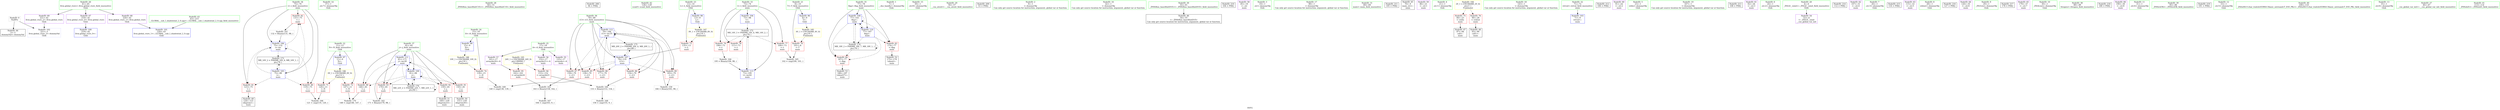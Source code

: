 digraph "SVFG" {
	label="SVFG";

	Node0x555b8c4f1870 [shape=record,color=grey,label="{NodeID: 0\nNullPtr}"];
	Node0x555b8c4f1870 -> Node0x555b8c508cc0[style=solid];
	Node0x555b8c4f1870 -> Node0x555b8c509660[style=solid];
	Node0x555b8c509160 [shape=record,color=blue,label="{NodeID: 97\n11\<--9\nN\<--\nGlob }"];
	Node0x555b8c509160 -> Node0x555b8c51ad10[style=dashed];
	Node0x555b8c4f2640 [shape=record,color=green,label="{NodeID: 14\n37\<--1\n.str.7\<--dummyObj\nGlob }"];
	Node0x555b8c509de0 [shape=record,color=blue,label="{NodeID: 111\n81\<--171\nj\<--inc28\nmain\n}"];
	Node0x555b8c509de0 -> Node0x555b8c50c330[style=dashed];
	Node0x555b8c509de0 -> Node0x555b8c50c400[style=dashed];
	Node0x555b8c509de0 -> Node0x555b8c50c4d0[style=dashed];
	Node0x555b8c509de0 -> Node0x555b8c50c5a0[style=dashed];
	Node0x555b8c509de0 -> Node0x555b8c509c40[style=dashed];
	Node0x555b8c509de0 -> Node0x555b8c509de0[style=dashed];
	Node0x555b8c509de0 -> Node0x555b8c517910[style=dashed];
	Node0x555b8c507de0 [shape=record,color=green,label="{NodeID: 28\n50\<--51\n_ZNSt8ios_base4InitC1Ev\<--_ZNSt8ios_base4InitC1Ev_field_insensitive\n}"];
	Node0x555b8c3009e0 [shape=record,color=black,label="{NodeID: 208\n94 = PHI()\n}"];
	Node0x555b8c508ac0 [shape=record,color=green,label="{NodeID: 42\n128\<--129\nscanf\<--scanf_field_insensitive\n}"];
	Node0x555b8c50a700 [shape=record,color=purple,label="{NodeID: 56\n152\<--17\narrayidx21\<--A\nmain\n}"];
	Node0x555b8c50a700 -> Node0x555b8c50c670[style=solid];
	Node0x555b8c50b2f0 [shape=record,color=red,label="{NodeID: 70\n101\<--8\n\<--T\nmain\n}"];
	Node0x555b8c50b2f0 -> Node0x555b8c5112b0[style=solid];
	Node0x555b8c5115b0 [shape=record,color=grey,label="{NodeID: 167\n164 = cmp(163, 9, )\n}"];
	Node0x555b8c50be50 [shape=record,color=red,label="{NodeID: 84\n187\<--77\n\<--flag\nmain\n}"];
	Node0x555b8c50be50 -> Node0x555b8c50a490[style=solid];
	Node0x555b8c4f0980 [shape=record,color=green,label="{NodeID: 1\n7\<--1\n__dso_handle\<--dummyObj\nGlob }"];
	Node0x555b8c509260 [shape=record,color=blue,label="{NodeID: 98\n13\<--9\nL\<--\nGlob }"];
	Node0x555b8c509260 -> Node0x555b8c51adf0[style=dashed];
	Node0x555b8c4f2710 [shape=record,color=green,label="{NodeID: 15\n39\<--1\n.str.8\<--dummyObj\nGlob }"];
	Node0x555b8c50cab0 [shape=record,color=yellow,style=double,label="{NodeID: 195\n24V_1 = ENCHI(MR_24V_0)\npts\{180000 \}\nFun[main]}"];
	Node0x555b8c50cab0 -> Node0x555b8c50c670[style=dashed];
	Node0x555b8c50cab0 -> Node0x555b8c50c740[style=dashed];
	Node0x555b8c509eb0 [shape=record,color=blue,label="{NodeID: 112\n79\<--184\ni13\<--inc35\nmain\n}"];
	Node0x555b8c509eb0 -> Node0x555b8c50bf20[style=dashed];
	Node0x555b8c509eb0 -> Node0x555b8c50bff0[style=dashed];
	Node0x555b8c509eb0 -> Node0x555b8c50c0c0[style=dashed];
	Node0x555b8c509eb0 -> Node0x555b8c50c190[style=dashed];
	Node0x555b8c509eb0 -> Node0x555b8c50c260[style=dashed];
	Node0x555b8c509eb0 -> Node0x555b8c509eb0[style=dashed];
	Node0x555b8c509eb0 -> Node0x555b8c517410[style=dashed];
	Node0x555b8c507ee0 [shape=record,color=green,label="{NodeID: 29\n56\<--57\n__cxa_atexit\<--__cxa_atexit_field_insensitive\n}"];
	Node0x555b8c524a20 [shape=record,color=black,label="{NodeID: 209\n53 = PHI()\n}"];
	Node0x555b8c508bc0 [shape=record,color=green,label="{NodeID: 43\n43\<--215\n_GLOBAL__sub_I_shadowind_2_0.cpp\<--_GLOBAL__sub_I_shadowind_2_0.cpp_field_insensitive\n}"];
	Node0x555b8c508bc0 -> Node0x555b8c509560[style=solid];
	Node0x555b8c50a7d0 [shape=record,color=purple,label="{NodeID: 57\n161\<--17\narrayidx24\<--A\nmain\n}"];
	Node0x555b8c50a7d0 -> Node0x555b8c50c740[style=solid];
	Node0x555b8c50b3c0 [shape=record,color=red,label="{NodeID: 71\n120\<--11\n\<--N\nmain\n}"];
	Node0x555b8c50b3c0 -> Node0x555b8c511430[style=solid];
	Node0x555b8c511730 [shape=record,color=grey,label="{NodeID: 168\n156 = cmp(155, 9, )\n}"];
	Node0x555b8c50bf20 [shape=record,color=red,label="{NodeID: 85\n138\<--79\n\<--i13\nmain\n}"];
	Node0x555b8c50bf20 -> Node0x555b8c5118b0[style=solid];
	Node0x555b8c4f32b0 [shape=record,color=green,label="{NodeID: 2\n9\<--1\n\<--dummyObj\nCan only get source location for instruction, argument, global var or function.}"];
	Node0x555b8c509360 [shape=record,color=blue,label="{NodeID: 99\n15\<--9\nH\<--\nGlob }"];
	Node0x555b8c509360 -> Node0x555b8c51aed0[style=dashed];
	Node0x555b8c4f27e0 [shape=record,color=green,label="{NodeID: 16\n42\<--1\n\<--dummyObj\nCan only get source location for instruction, argument, global var or function.}"];
	Node0x555b8c509f80 [shape=record,color=blue,label="{NodeID: 113\n73\<--195\nt\<--inc42\nmain\n}"];
	Node0x555b8c509f80 -> Node0x555b8c516510[style=dashed];
	Node0x555b8c507fe0 [shape=record,color=green,label="{NodeID: 30\n55\<--61\n_ZNSt8ios_base4InitD1Ev\<--_ZNSt8ios_base4InitD1Ev_field_insensitive\n}"];
	Node0x555b8c507fe0 -> Node0x555b8c508e90[style=solid];
	Node0x555b8c524b20 [shape=record,color=black,label="{NodeID: 210\n104 = PHI()\n}"];
	Node0x555b8c508cc0 [shape=record,color=black,label="{NodeID: 44\n2\<--3\ndummyVal\<--dummyVal\n}"];
	Node0x555b8c50a8a0 [shape=record,color=purple,label="{NodeID: 58\n85\<--19\n\<--.str\nmain\n}"];
	Node0x555b8c50b490 [shape=record,color=red,label="{NodeID: 72\n147\<--11\n\<--N\nmain\n}"];
	Node0x555b8c50b490 -> Node0x555b8c511a30[style=solid];
	Node0x555b8c5118b0 [shape=record,color=grey,label="{NodeID: 169\n140 = cmp(138, 139, )\n}"];
	Node0x555b8c50bff0 [shape=record,color=red,label="{NodeID: 86\n154\<--79\n\<--i13\nmain\n}"];
	Node0x555b8c50bff0 -> Node0x555b8c510b30[style=solid];
	Node0x555b8c4f2ed0 [shape=record,color=green,label="{NodeID: 3\n19\<--1\n.str\<--dummyObj\nGlob }"];
	Node0x555b8c509460 [shape=record,color=blue,label="{NodeID: 100\n219\<--42\nllvm.global_ctors_0\<--\nGlob }"];
	Node0x555b8c4f28b0 [shape=record,color=green,label="{NodeID: 17\n98\<--1\n\<--dummyObj\nCan only get source location for instruction, argument, global var or function.}"];
	Node0x555b8c5080e0 [shape=record,color=green,label="{NodeID: 31\n68\<--69\nmain\<--main_field_insensitive\n}"];
	Node0x555b8c524c80 [shape=record,color=black,label="{NodeID: 211\n105 = PHI()\n}"];
	Node0x555b8c508dc0 [shape=record,color=black,label="{NodeID: 45\n70\<--9\nmain_ret\<--\nmain\n}"];
	Node0x555b8c50a970 [shape=record,color=purple,label="{NodeID: 59\n86\<--21\n\<--.str.1\nmain\n}"];
	Node0x555b8c50b560 [shape=record,color=red,label="{NodeID: 73\n135\<--13\n\<--L\nmain\n}"];
	Node0x555b8c50b560 -> Node0x555b8c509aa0[style=solid];
	Node0x555b8c511a30 [shape=record,color=grey,label="{NodeID: 170\n148 = cmp(146, 147, )\n}"];
	Node0x555b8c50c0c0 [shape=record,color=red,label="{NodeID: 87\n158\<--79\n\<--i13\nmain\n}"];
	Node0x555b8c50c0c0 -> Node0x555b8c510fb0[style=solid];
	Node0x555b8c4f1cc0 [shape=record,color=green,label="{NodeID: 4\n21\<--1\n.str.1\<--dummyObj\nGlob }"];
	Node0x555b8c51a110 [shape=record,color=yellow,style=double,label="{NodeID: 184\n2V_1 = ENCHI(MR_2V_0)\npts\{1 \}\nFun[main]}"];
	Node0x555b8c51a110 -> Node0x555b8c50b700[style=dashed];
	Node0x555b8c51a110 -> Node0x555b8c50b7d0[style=dashed];
	Node0x555b8c509560 [shape=record,color=blue,label="{NodeID: 101\n220\<--43\nllvm.global_ctors_1\<--_GLOBAL__sub_I_shadowind_2_0.cpp\nGlob }"];
	Node0x555b8c5075a0 [shape=record,color=green,label="{NodeID: 18\n143\<--1\n\<--dummyObj\nCan only get source location for instruction, argument, global var or function.}"];
	Node0x555b8c5081e0 [shape=record,color=green,label="{NodeID: 32\n71\<--72\nretval\<--retval_field_insensitive\nmain\n}"];
	Node0x555b8c5081e0 -> Node0x555b8c509760[style=solid];
	Node0x555b8c524d80 [shape=record,color=black,label="{NodeID: 212\n106 = PHI()\n}"];
	Node0x555b8c508e90 [shape=record,color=black,label="{NodeID: 46\n54\<--55\n\<--_ZNSt8ios_base4InitD1Ev\nCan only get source location for instruction, argument, global var or function.}"];
	Node0x555b8c50aa40 [shape=record,color=purple,label="{NodeID: 60\n91\<--24\n\<--.str.2\nmain\n}"];
	Node0x555b8c50b630 [shape=record,color=red,label="{NodeID: 74\n139\<--15\n\<--H\nmain\n}"];
	Node0x555b8c50b630 -> Node0x555b8c5118b0[style=solid];
	Node0x555b8c50c190 [shape=record,color=red,label="{NodeID: 88\n177\<--79\n\<--i13\nmain\n}"];
	Node0x555b8c4f1d50 [shape=record,color=green,label="{NodeID: 5\n23\<--1\nstdin\<--dummyObj\nGlob }"];
	Node0x555b8c51ac30 [shape=record,color=yellow,style=double,label="{NodeID: 185\n4V_1 = ENCHI(MR_4V_0)\npts\{10 \}\nFun[main]}"];
	Node0x555b8c51ac30 -> Node0x555b8c50b2f0[style=dashed];
	Node0x555b8c509660 [shape=record,color=blue, style = dotted,label="{NodeID: 102\n221\<--3\nllvm.global_ctors_2\<--dummyVal\nGlob }"];
	Node0x555b8c507630 [shape=record,color=green,label="{NodeID: 19\n167\<--1\n\<--dummyObj\nCan only get source location for instruction, argument, global var or function.}"];
	Node0x555b8c5082b0 [shape=record,color=green,label="{NodeID: 33\n73\<--74\nt\<--t_field_insensitive\nmain\n}"];
	Node0x555b8c5082b0 -> Node0x555b8c50b8a0[style=solid];
	Node0x555b8c5082b0 -> Node0x555b8c50b970[style=solid];
	Node0x555b8c5082b0 -> Node0x555b8c50ba40[style=solid];
	Node0x555b8c5082b0 -> Node0x555b8c509830[style=solid];
	Node0x555b8c5082b0 -> Node0x555b8c509f80[style=solid];
	Node0x555b8c524e50 [shape=record,color=black,label="{NodeID: 213\n108 = PHI()\n}"];
	Node0x555b8c508f90 [shape=record,color=black,label="{NodeID: 47\n87\<--84\ncall\<--\nmain\n}"];
	Node0x555b8c50ab10 [shape=record,color=purple,label="{NodeID: 61\n92\<--26\n\<--.str.3\nmain\n}"];
	Node0x555b8c50b700 [shape=record,color=red,label="{NodeID: 75\n84\<--23\n\<--stdin\nmain\n}"];
	Node0x555b8c50b700 -> Node0x555b8c508f90[style=solid];
	Node0x555b8c516510 [shape=record,color=black,label="{NodeID: 172\nMR_14V_3 = PHI(MR_14V_4, MR_14V_2, )\npts\{74 \}\n}"];
	Node0x555b8c516510 -> Node0x555b8c50b8a0[style=dashed];
	Node0x555b8c516510 -> Node0x555b8c50b970[style=dashed];
	Node0x555b8c516510 -> Node0x555b8c50ba40[style=dashed];
	Node0x555b8c516510 -> Node0x555b8c509f80[style=dashed];
	Node0x555b8c50c260 [shape=record,color=red,label="{NodeID: 89\n183\<--79\n\<--i13\nmain\n}"];
	Node0x555b8c50c260 -> Node0x555b8c5109b0[style=solid];
	Node0x555b8c4f1a10 [shape=record,color=green,label="{NodeID: 6\n24\<--1\n.str.2\<--dummyObj\nGlob }"];
	Node0x555b8c51ad10 [shape=record,color=yellow,style=double,label="{NodeID: 186\n6V_1 = ENCHI(MR_6V_0)\npts\{12 \}\nFun[main]}"];
	Node0x555b8c51ad10 -> Node0x555b8c50b3c0[style=dashed];
	Node0x555b8c51ad10 -> Node0x555b8c50b490[style=dashed];
	Node0x555b8c509760 [shape=record,color=blue,label="{NodeID: 103\n71\<--9\nretval\<--\nmain\n}"];
	Node0x555b8c5076c0 [shape=record,color=green,label="{NodeID: 20\n4\<--6\n_ZStL8__ioinit\<--_ZStL8__ioinit_field_insensitive\nGlob }"];
	Node0x555b8c5076c0 -> Node0x555b8c50a560[style=solid];
	Node0x555b8c508380 [shape=record,color=green,label="{NodeID: 34\n75\<--76\ni\<--i_field_insensitive\nmain\n}"];
	Node0x555b8c508380 -> Node0x555b8c50bb10[style=solid];
	Node0x555b8c508380 -> Node0x555b8c50bbe0[style=solid];
	Node0x555b8c508380 -> Node0x555b8c50bcb0[style=solid];
	Node0x555b8c508380 -> Node0x555b8c509900[style=solid];
	Node0x555b8c508380 -> Node0x555b8c5099d0[style=solid];
	Node0x555b8c524f80 [shape=record,color=black,label="{NodeID: 214\n112 = PHI()\n}"];
	Node0x555b8c50a080 [shape=record,color=black,label="{NodeID: 48\n93\<--90\ncall1\<--\nmain\n}"];
	Node0x555b8c50abe0 [shape=record,color=purple,label="{NodeID: 62\n107\<--31\n\<--.str.4\nmain\n}"];
	Node0x555b8c5109b0 [shape=record,color=grey,label="{NodeID: 159\n184 = Binary(183, 98, )\n}"];
	Node0x555b8c5109b0 -> Node0x555b8c509eb0[style=solid];
	Node0x555b8c50b7d0 [shape=record,color=red,label="{NodeID: 76\n90\<--28\n\<--stdout\nmain\n}"];
	Node0x555b8c50b7d0 -> Node0x555b8c50a080[style=solid];
	Node0x555b8c516a10 [shape=record,color=black,label="{NodeID: 173\nMR_16V_2 = PHI(MR_16V_4, MR_16V_1, )\npts\{76 \}\n}"];
	Node0x555b8c516a10 -> Node0x555b8c509900[style=dashed];
	Node0x555b8c50c330 [shape=record,color=red,label="{NodeID: 90\n146\<--81\n\<--j\nmain\n}"];
	Node0x555b8c50c330 -> Node0x555b8c511a30[style=solid];
	Node0x555b8c4f1aa0 [shape=record,color=green,label="{NodeID: 7\n26\<--1\n.str.3\<--dummyObj\nGlob }"];
	Node0x555b8c51adf0 [shape=record,color=yellow,style=double,label="{NodeID: 187\n8V_1 = ENCHI(MR_8V_0)\npts\{14 \}\nFun[main]}"];
	Node0x555b8c51adf0 -> Node0x555b8c50b560[style=dashed];
	Node0x555b8c509830 [shape=record,color=blue,label="{NodeID: 104\n73\<--98\nt\<--\nmain\n}"];
	Node0x555b8c509830 -> Node0x555b8c516510[style=dashed];
	Node0x555b8c507750 [shape=record,color=green,label="{NodeID: 21\n8\<--10\nT\<--T_field_insensitive\nGlob }"];
	Node0x555b8c507750 -> Node0x555b8c50b2f0[style=solid];
	Node0x555b8c507750 -> Node0x555b8c509060[style=solid];
	Node0x555b8c508450 [shape=record,color=green,label="{NodeID: 35\n77\<--78\nflag\<--flag_field_insensitive\nmain\n}"];
	Node0x555b8c508450 -> Node0x555b8c50bd80[style=solid];
	Node0x555b8c508450 -> Node0x555b8c50be50[style=solid];
	Node0x555b8c508450 -> Node0x555b8c509b70[style=solid];
	Node0x555b8c508450 -> Node0x555b8c509d10[style=solid];
	Node0x555b8c525080 [shape=record,color=black,label="{NodeID: 215\n116 = PHI()\n}"];
	Node0x555b8c50a150 [shape=record,color=black,label="{NodeID: 49\n124\<--123\nidxprom\<--\nmain\n}"];
	Node0x555b8c50acb0 [shape=record,color=purple,label="{NodeID: 63\n115\<--33\n\<--.str.5\nmain\n}"];
	Node0x555b8c510b30 [shape=record,color=grey,label="{NodeID: 160\n155 = Binary(153, 154, )\n}"];
	Node0x555b8c510b30 -> Node0x555b8c511730[style=solid];
	Node0x555b8c50b8a0 [shape=record,color=red,label="{NodeID: 77\n100\<--73\n\<--t\nmain\n}"];
	Node0x555b8c50b8a0 -> Node0x555b8c5112b0[style=solid];
	Node0x555b8c516f10 [shape=record,color=black,label="{NodeID: 174\nMR_18V_2 = PHI(MR_18V_7, MR_18V_1, )\npts\{78 \}\n}"];
	Node0x555b8c516f10 -> Node0x555b8c50be50[style=dashed];
	Node0x555b8c516f10 -> Node0x555b8c509b70[style=dashed];
	Node0x555b8c516f10 -> Node0x555b8c516f10[style=dashed];
	Node0x555b8c50c400 [shape=record,color=red,label="{NodeID: 91\n150\<--81\n\<--j\nmain\n}"];
	Node0x555b8c50c400 -> Node0x555b8c50a220[style=solid];
	Node0x555b8c4f1b30 [shape=record,color=green,label="{NodeID: 8\n28\<--1\nstdout\<--dummyObj\nGlob }"];
	Node0x555b8c51aed0 [shape=record,color=yellow,style=double,label="{NodeID: 188\n10V_1 = ENCHI(MR_10V_0)\npts\{16 \}\nFun[main]}"];
	Node0x555b8c51aed0 -> Node0x555b8c50b630[style=dashed];
	Node0x555b8c509900 [shape=record,color=blue,label="{NodeID: 105\n75\<--98\ni\<--\nmain\n}"];
	Node0x555b8c509900 -> Node0x555b8c50bb10[style=dashed];
	Node0x555b8c509900 -> Node0x555b8c50bbe0[style=dashed];
	Node0x555b8c509900 -> Node0x555b8c50bcb0[style=dashed];
	Node0x555b8c509900 -> Node0x555b8c5099d0[style=dashed];
	Node0x555b8c509900 -> Node0x555b8c516a10[style=dashed];
	Node0x555b8c5077e0 [shape=record,color=green,label="{NodeID: 22\n11\<--12\nN\<--N_field_insensitive\nGlob }"];
	Node0x555b8c5077e0 -> Node0x555b8c50b3c0[style=solid];
	Node0x555b8c5077e0 -> Node0x555b8c50b490[style=solid];
	Node0x555b8c5077e0 -> Node0x555b8c509160[style=solid];
	Node0x555b8c508520 [shape=record,color=green,label="{NodeID: 36\n79\<--80\ni13\<--i13_field_insensitive\nmain\n}"];
	Node0x555b8c508520 -> Node0x555b8c50bf20[style=solid];
	Node0x555b8c508520 -> Node0x555b8c50bff0[style=solid];
	Node0x555b8c508520 -> Node0x555b8c50c0c0[style=solid];
	Node0x555b8c508520 -> Node0x555b8c50c190[style=solid];
	Node0x555b8c508520 -> Node0x555b8c50c260[style=solid];
	Node0x555b8c508520 -> Node0x555b8c509aa0[style=solid];
	Node0x555b8c508520 -> Node0x555b8c509eb0[style=solid];
	Node0x555b8c525150 [shape=record,color=black,label="{NodeID: 216\n127 = PHI()\n}"];
	Node0x555b8c50a220 [shape=record,color=black,label="{NodeID: 50\n151\<--150\nidxprom20\<--\nmain\n}"];
	Node0x555b8c50ad80 [shape=record,color=purple,label="{NodeID: 64\n126\<--35\n\<--.str.6\nmain\n}"];
	Node0x555b8c510cb0 [shape=record,color=grey,label="{NodeID: 161\n132 = Binary(131, 98, )\n}"];
	Node0x555b8c510cb0 -> Node0x555b8c5099d0[style=solid];
	Node0x555b8c50b970 [shape=record,color=red,label="{NodeID: 78\n111\<--73\n\<--t\nmain\n}"];
	Node0x555b8c517410 [shape=record,color=black,label="{NodeID: 175\nMR_20V_2 = PHI(MR_20V_4, MR_20V_1, )\npts\{80 \}\n}"];
	Node0x555b8c517410 -> Node0x555b8c509aa0[style=dashed];
	Node0x555b8c50c4d0 [shape=record,color=red,label="{NodeID: 92\n159\<--81\n\<--j\nmain\n}"];
	Node0x555b8c50c4d0 -> Node0x555b8c50a2f0[style=solid];
	Node0x555b8c4f1fc0 [shape=record,color=green,label="{NodeID: 9\n29\<--1\n_ZSt3cin\<--dummyObj\nGlob }"];
	Node0x555b8c5099d0 [shape=record,color=blue,label="{NodeID: 106\n75\<--132\ni\<--inc\nmain\n}"];
	Node0x555b8c5099d0 -> Node0x555b8c50bb10[style=dashed];
	Node0x555b8c5099d0 -> Node0x555b8c50bbe0[style=dashed];
	Node0x555b8c5099d0 -> Node0x555b8c50bcb0[style=dashed];
	Node0x555b8c5099d0 -> Node0x555b8c5099d0[style=dashed];
	Node0x555b8c5099d0 -> Node0x555b8c516a10[style=dashed];
	Node0x555b8c5078e0 [shape=record,color=green,label="{NodeID: 23\n13\<--14\nL\<--L_field_insensitive\nGlob }"];
	Node0x555b8c5078e0 -> Node0x555b8c50b560[style=solid];
	Node0x555b8c5078e0 -> Node0x555b8c509260[style=solid];
	Node0x555b8c5085f0 [shape=record,color=green,label="{NodeID: 37\n81\<--82\nj\<--j_field_insensitive\nmain\n}"];
	Node0x555b8c5085f0 -> Node0x555b8c50c330[style=solid];
	Node0x555b8c5085f0 -> Node0x555b8c50c400[style=solid];
	Node0x555b8c5085f0 -> Node0x555b8c50c4d0[style=solid];
	Node0x555b8c5085f0 -> Node0x555b8c50c5a0[style=solid];
	Node0x555b8c5085f0 -> Node0x555b8c509c40[style=solid];
	Node0x555b8c5085f0 -> Node0x555b8c509de0[style=solid];
	Node0x555b8c525220 [shape=record,color=black,label="{NodeID: 217\n178 = PHI()\n}"];
	Node0x555b8c50a2f0 [shape=record,color=black,label="{NodeID: 51\n160\<--159\nidxprom23\<--\nmain\n}"];
	Node0x555b8c50ae50 [shape=record,color=purple,label="{NodeID: 65\n179\<--37\n\<--.str.7\nmain\n}"];
	Node0x555b8c510e30 [shape=record,color=grey,label="{NodeID: 162\n171 = Binary(170, 98, )\n}"];
	Node0x555b8c510e30 -> Node0x555b8c509de0[style=solid];
	Node0x555b8c50ba40 [shape=record,color=red,label="{NodeID: 79\n194\<--73\n\<--t\nmain\n}"];
	Node0x555b8c50ba40 -> Node0x555b8c511130[style=solid];
	Node0x555b8c517910 [shape=record,color=black,label="{NodeID: 176\nMR_22V_2 = PHI(MR_22V_7, MR_22V_1, )\npts\{82 \}\n}"];
	Node0x555b8c517910 -> Node0x555b8c509c40[style=dashed];
	Node0x555b8c517910 -> Node0x555b8c517910[style=dashed];
	Node0x555b8c50c5a0 [shape=record,color=red,label="{NodeID: 93\n170\<--81\n\<--j\nmain\n}"];
	Node0x555b8c50c5a0 -> Node0x555b8c510e30[style=solid];
	Node0x555b8c4f2090 [shape=record,color=green,label="{NodeID: 10\n30\<--1\n_ZSt4cout\<--dummyObj\nGlob }"];
	Node0x555b8c509aa0 [shape=record,color=blue,label="{NodeID: 107\n79\<--135\ni13\<--\nmain\n}"];
	Node0x555b8c509aa0 -> Node0x555b8c50bf20[style=dashed];
	Node0x555b8c509aa0 -> Node0x555b8c50bff0[style=dashed];
	Node0x555b8c509aa0 -> Node0x555b8c50c0c0[style=dashed];
	Node0x555b8c509aa0 -> Node0x555b8c50c190[style=dashed];
	Node0x555b8c509aa0 -> Node0x555b8c50c260[style=dashed];
	Node0x555b8c509aa0 -> Node0x555b8c509eb0[style=dashed];
	Node0x555b8c509aa0 -> Node0x555b8c517410[style=dashed];
	Node0x555b8c5079e0 [shape=record,color=green,label="{NodeID: 24\n15\<--16\nH\<--H_field_insensitive\nGlob }"];
	Node0x555b8c5079e0 -> Node0x555b8c50b630[style=solid];
	Node0x555b8c5079e0 -> Node0x555b8c509360[style=solid];
	Node0x555b8c5086c0 [shape=record,color=green,label="{NodeID: 38\n88\<--89\nfreopen\<--freopen_field_insensitive\n}"];
	Node0x555b8c525380 [shape=record,color=black,label="{NodeID: 218\n180 = PHI()\n}"];
	Node0x555b8c50a3c0 [shape=record,color=black,label="{NodeID: 52\n175\<--174\ntobool\<--\nmain\n}"];
	Node0x555b8c50af20 [shape=record,color=purple,label="{NodeID: 66\n190\<--39\n\<--.str.8\nmain\n}"];
	Node0x555b8c510fb0 [shape=record,color=grey,label="{NodeID: 163\n163 = Binary(158, 162, )\n}"];
	Node0x555b8c510fb0 -> Node0x555b8c5115b0[style=solid];
	Node0x555b8c50bb10 [shape=record,color=red,label="{NodeID: 80\n119\<--75\n\<--i\nmain\n}"];
	Node0x555b8c50bb10 -> Node0x555b8c511430[style=solid];
	Node0x555b8c50c670 [shape=record,color=red,label="{NodeID: 94\n153\<--152\n\<--arrayidx21\nmain\n}"];
	Node0x555b8c50c670 -> Node0x555b8c510b30[style=solid];
	Node0x555b8c4f3010 [shape=record,color=green,label="{NodeID: 11\n31\<--1\n.str.4\<--dummyObj\nGlob }"];
	Node0x555b8c509b70 [shape=record,color=blue,label="{NodeID: 108\n77\<--143\nflag\<--\nmain\n}"];
	Node0x555b8c509b70 -> Node0x555b8c50bd80[style=dashed];
	Node0x555b8c509b70 -> Node0x555b8c50be50[style=dashed];
	Node0x555b8c509b70 -> Node0x555b8c509b70[style=dashed];
	Node0x555b8c509b70 -> Node0x555b8c509d10[style=dashed];
	Node0x555b8c509b70 -> Node0x555b8c516f10[style=dashed];
	Node0x555b8c507ae0 [shape=record,color=green,label="{NodeID: 25\n17\<--18\nA\<--A_field_insensitive\nGlob }"];
	Node0x555b8c507ae0 -> Node0x555b8c50a630[style=solid];
	Node0x555b8c507ae0 -> Node0x555b8c50a700[style=solid];
	Node0x555b8c507ae0 -> Node0x555b8c50a7d0[style=solid];
	Node0x555b8c5087c0 [shape=record,color=green,label="{NodeID: 39\n95\<--96\n_ZNSirsERi\<--_ZNSirsERi_field_insensitive\n}"];
	Node0x555b8c525450 [shape=record,color=black,label="{NodeID: 219\n191 = PHI()\n}"];
	Node0x555b8c50a490 [shape=record,color=black,label="{NodeID: 53\n188\<--187\ntobool37\<--\nmain\n}"];
	Node0x555b8c50aff0 [shape=record,color=purple,label="{NodeID: 67\n219\<--41\nllvm.global_ctors_0\<--llvm.global_ctors\nGlob }"];
	Node0x555b8c50aff0 -> Node0x555b8c509460[style=solid];
	Node0x555b8c511130 [shape=record,color=grey,label="{NodeID: 164\n195 = Binary(194, 98, )\n}"];
	Node0x555b8c511130 -> Node0x555b8c509f80[style=solid];
	Node0x555b8c50bbe0 [shape=record,color=red,label="{NodeID: 81\n123\<--75\n\<--i\nmain\n}"];
	Node0x555b8c50bbe0 -> Node0x555b8c50a150[style=solid];
	Node0x555b8c50c740 [shape=record,color=red,label="{NodeID: 95\n162\<--161\n\<--arrayidx24\nmain\n}"];
	Node0x555b8c50c740 -> Node0x555b8c510fb0[style=solid];
	Node0x555b8c4f30e0 [shape=record,color=green,label="{NodeID: 12\n33\<--1\n.str.5\<--dummyObj\nGlob }"];
	Node0x555b8c509c40 [shape=record,color=blue,label="{NodeID: 109\n81\<--98\nj\<--\nmain\n}"];
	Node0x555b8c509c40 -> Node0x555b8c50c330[style=dashed];
	Node0x555b8c509c40 -> Node0x555b8c50c400[style=dashed];
	Node0x555b8c509c40 -> Node0x555b8c50c4d0[style=dashed];
	Node0x555b8c509c40 -> Node0x555b8c50c5a0[style=dashed];
	Node0x555b8c509c40 -> Node0x555b8c509c40[style=dashed];
	Node0x555b8c509c40 -> Node0x555b8c509de0[style=dashed];
	Node0x555b8c509c40 -> Node0x555b8c517910[style=dashed];
	Node0x555b8c507be0 [shape=record,color=green,label="{NodeID: 26\n41\<--45\nllvm.global_ctors\<--llvm.global_ctors_field_insensitive\nGlob }"];
	Node0x555b8c507be0 -> Node0x555b8c50aff0[style=solid];
	Node0x555b8c507be0 -> Node0x555b8c50b0f0[style=solid];
	Node0x555b8c507be0 -> Node0x555b8c50b1f0[style=solid];
	Node0x555b8c5088c0 [shape=record,color=green,label="{NodeID: 40\n109\<--110\n_ZStlsISt11char_traitsIcEERSt13basic_ostreamIcT_ES5_PKc\<--_ZStlsISt11char_traitsIcEERSt13basic_ostreamIcT_ES5_PKc_field_insensitive\n}"];
	Node0x555b8c50a560 [shape=record,color=purple,label="{NodeID: 54\n52\<--4\n\<--_ZStL8__ioinit\n__cxx_global_var_init\n}"];
	Node0x555b8c50b0f0 [shape=record,color=purple,label="{NodeID: 68\n220\<--41\nllvm.global_ctors_1\<--llvm.global_ctors\nGlob }"];
	Node0x555b8c50b0f0 -> Node0x555b8c509560[style=solid];
	Node0x555b8c5112b0 [shape=record,color=grey,label="{NodeID: 165\n102 = cmp(100, 101, )\n}"];
	Node0x555b8c50bcb0 [shape=record,color=red,label="{NodeID: 82\n131\<--75\n\<--i\nmain\n}"];
	Node0x555b8c50bcb0 -> Node0x555b8c510cb0[style=solid];
	Node0x555b8c509060 [shape=record,color=blue,label="{NodeID: 96\n8\<--9\nT\<--\nGlob }"];
	Node0x555b8c509060 -> Node0x555b8c51ac30[style=dashed];
	Node0x555b8c4f31b0 [shape=record,color=green,label="{NodeID: 13\n35\<--1\n.str.6\<--dummyObj\nGlob }"];
	Node0x555b8c509d10 [shape=record,color=blue,label="{NodeID: 110\n77\<--167\nflag\<--\nmain\n}"];
	Node0x555b8c509d10 -> Node0x555b8c50bd80[style=dashed];
	Node0x555b8c509d10 -> Node0x555b8c50be50[style=dashed];
	Node0x555b8c509d10 -> Node0x555b8c509b70[style=dashed];
	Node0x555b8c509d10 -> Node0x555b8c516f10[style=dashed];
	Node0x555b8c507ce0 [shape=record,color=green,label="{NodeID: 27\n46\<--47\n__cxx_global_var_init\<--__cxx_global_var_init_field_insensitive\n}"];
	Node0x555b8c5089c0 [shape=record,color=green,label="{NodeID: 41\n113\<--114\n_ZNSolsEi\<--_ZNSolsEi_field_insensitive\n}"];
	Node0x555b8c50a630 [shape=record,color=purple,label="{NodeID: 55\n125\<--17\narrayidx\<--A\nmain\n}"];
	Node0x555b8c50b1f0 [shape=record,color=purple,label="{NodeID: 69\n221\<--41\nllvm.global_ctors_2\<--llvm.global_ctors\nGlob }"];
	Node0x555b8c50b1f0 -> Node0x555b8c509660[style=solid];
	Node0x555b8c511430 [shape=record,color=grey,label="{NodeID: 166\n121 = cmp(119, 120, )\n}"];
	Node0x555b8c50bd80 [shape=record,color=red,label="{NodeID: 83\n174\<--77\n\<--flag\nmain\n}"];
	Node0x555b8c50bd80 -> Node0x555b8c50a3c0[style=solid];
}
